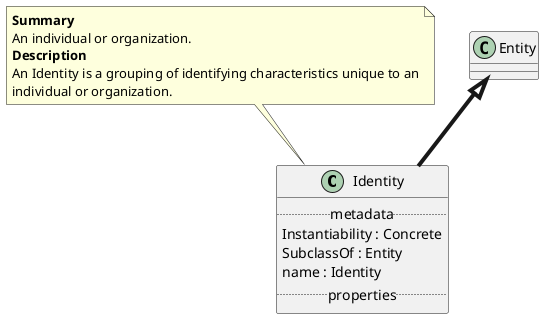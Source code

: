 @startuml
class Identity {
.. metadata ..
    Instantiability : Concrete
    SubclassOf : Entity
    name : Identity
.. properties ..
}
note top of Identity
<b>Summary</b>
An individual or organization.
<b>Description</b>
An Identity is a grouping of identifying characteristics unique to an
individual or organization.
end note
"Entity" <|-[thickness=4]- "Identity"
@enduml
